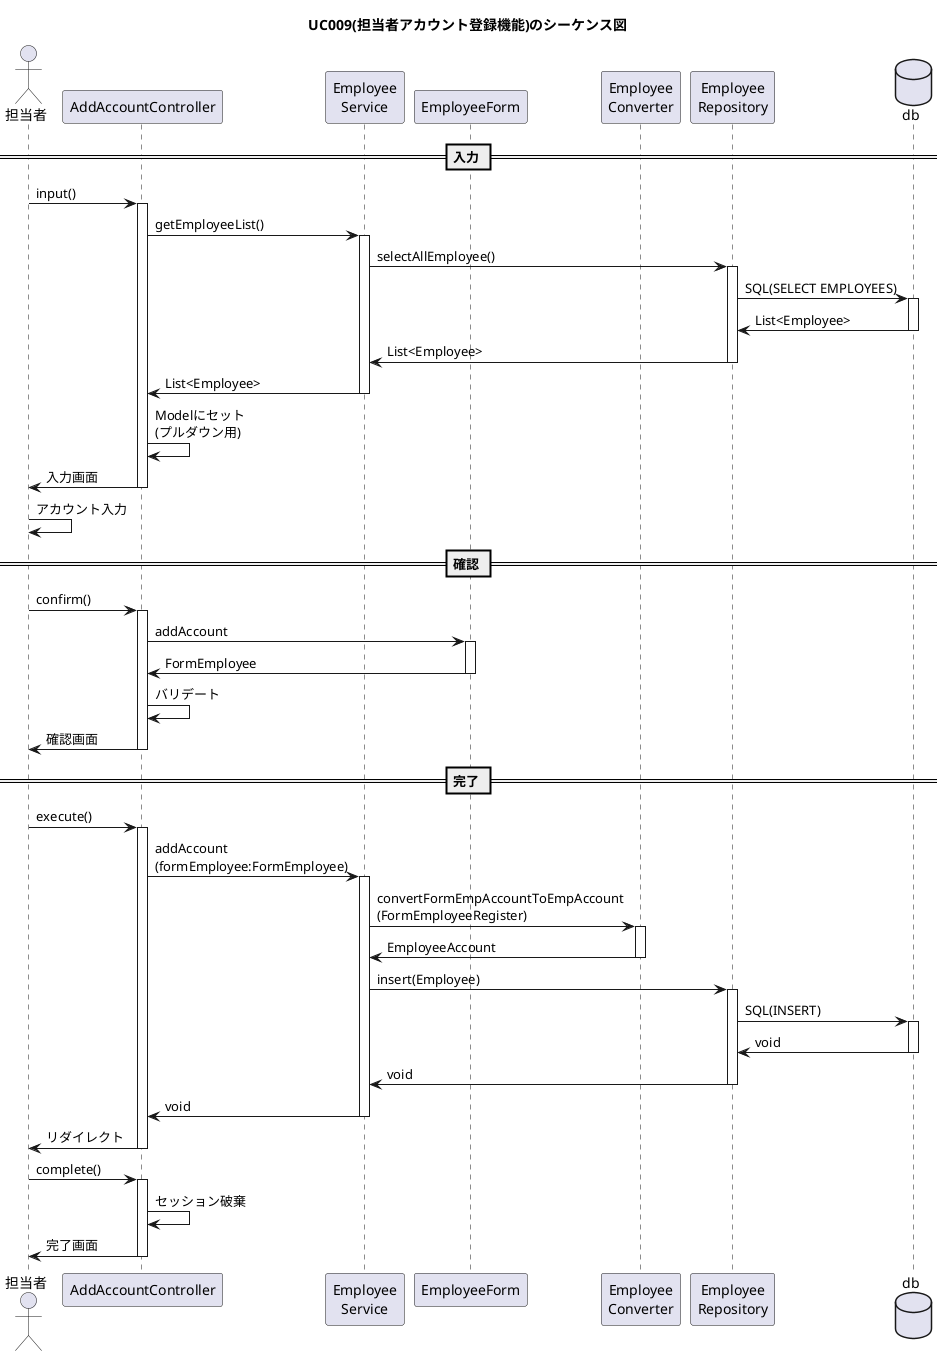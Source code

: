 @startuml

title UC009(担当者アカウント登録機能)のシーケンス図
actor "担当者" as user
participant "AddAccountController" as controller
participant "Employee\nService" as service
participant "EmployeeForm" as form
participant "Employee\nConverter" as helper
participant "Employee\nRepository" as repository
database "db" as db
 == 入力 ==
user -> controller++:input()
controller -> service++:getEmployeeList()
service -> repository++:selectAllEmployee()
repository -> db++:SQL(SELECT EMPLOYEES)
db -> repository--:List<Employee>
repository -> service--:List<Employee>
service -> controller--:List<Employee>
controller -> controller:Modelにセット\n(プルダウン用)
controller -> user--:入力画面
user -> user:アカウント入力 
 == 確認 ==
user -> controller++:confirm()
controller -> form++:addAccount
form -> controller--:FormEmployee
controller -> controller:バリデート
controller -> user--:確認画面
 == 完了 ==
user -> controller++:execute()
controller -> service++:addAccount\n(formEmployee:FormEmployee)
service -> helper++:convertFormEmpAccountToEmpAccount\n(FormEmployeeRegister)
helper -> service--:EmployeeAccount
service -> repository++:insert(Employee)
repository -> db++:SQL(INSERT)
db -> repository--:void
repository -> service--:void
service -> controller--:void
controller -> user--:リダイレクト
user -> controller++:complete()
controller -> controller:セッション破棄
controller -> user--:完了画面
@enduml